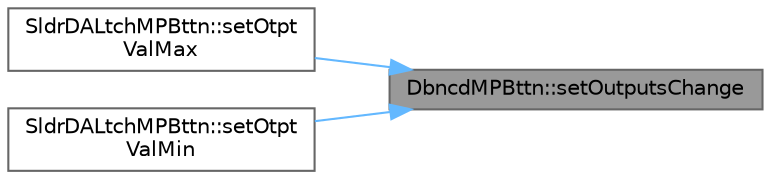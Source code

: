 digraph "DbncdMPBttn::setOutputsChange"
{
 // LATEX_PDF_SIZE
  bgcolor="transparent";
  edge [fontname=Helvetica,fontsize=10,labelfontname=Helvetica,labelfontsize=10];
  node [fontname=Helvetica,fontsize=10,shape=box,height=0.2,width=0.4];
  rankdir="RL";
  Node1 [id="Node000001",label="DbncdMPBttn::setOutputsChange",height=0.2,width=0.4,color="gray40", fillcolor="grey60", style="filled", fontcolor="black",tooltip="Sets the value of the attribute flag indicating if a change took place in any of the output attribute..."];
  Node1 -> Node2 [id="edge1_Node000001_Node000002",dir="back",color="steelblue1",style="solid",tooltip=" "];
  Node2 [id="Node000002",label="SldrDALtchMPBttn::setOtpt\lValMax",height=0.2,width=0.4,color="grey40", fillcolor="white", style="filled",URL="$class_sldr_d_a_ltch_m_p_bttn.html#a5e486e8b043fd98a480ba01edf4a2a1d",tooltip="Sets the output current value register maximum value attribute (otptValMax attribute)."];
  Node1 -> Node3 [id="edge2_Node000001_Node000003",dir="back",color="steelblue1",style="solid",tooltip=" "];
  Node3 [id="Node000003",label="SldrDALtchMPBttn::setOtpt\lValMin",height=0.2,width=0.4,color="grey40", fillcolor="white", style="filled",URL="$class_sldr_d_a_ltch_m_p_bttn.html#ade0bb26e0b683aed9665aed6c68772b8",tooltip="Sets the output current value register minimum value attribute (otptValMin attribute)."];
}
